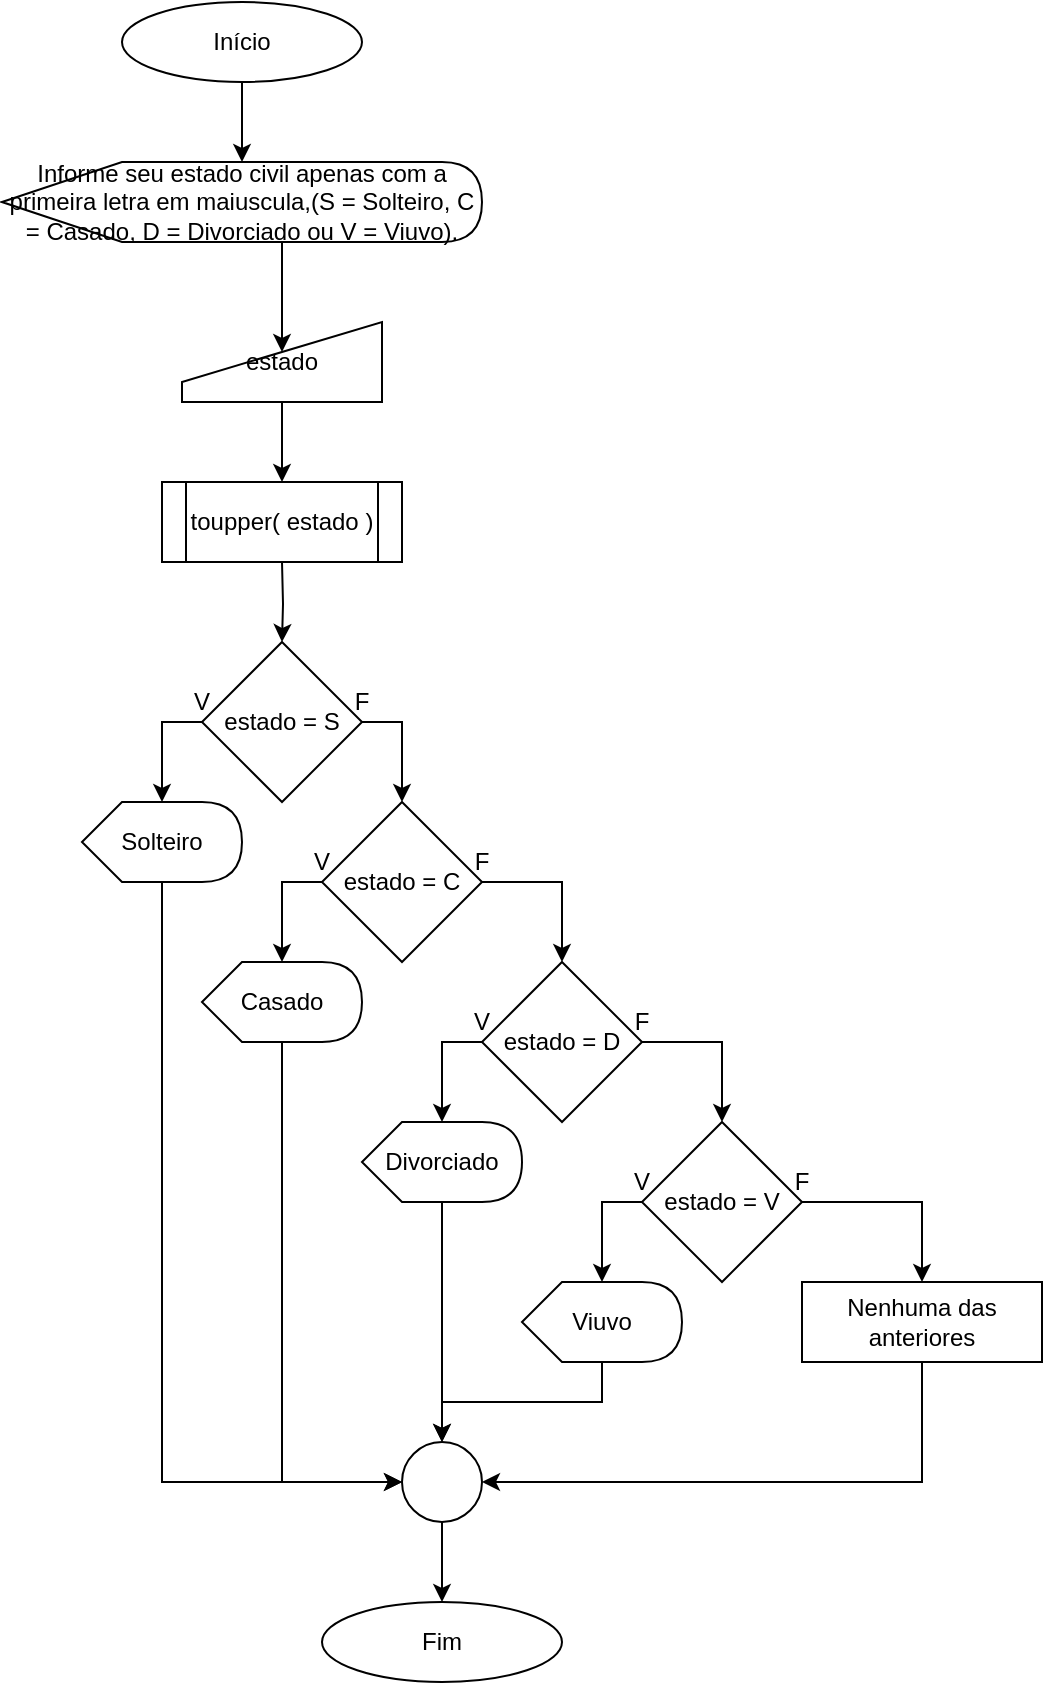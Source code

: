 <mxfile version="14.6.5" type="device"><diagram id="eR1Zb5RVLTV1uuEW3yPG" name="Page-1"><mxGraphModel dx="1108" dy="1549" grid="1" gridSize="10" guides="1" tooltips="1" connect="1" arrows="1" fold="1" page="1" pageScale="1" pageWidth="827" pageHeight="1169" math="0" shadow="0"><root><mxCell id="0"/><mxCell id="1" parent="0"/><mxCell id="b7pSza3pBghSQqpbN5Mq-29" style="edgeStyle=orthogonalEdgeStyle;rounded=0;orthogonalLoop=1;jettySize=auto;html=1;exitX=0.5;exitY=1;exitDx=0;exitDy=0;" parent="1" source="NN8kFv3UxyB4Z3Qv7Q7P-1" target="NN8kFv3UxyB4Z3Qv7Q7P-3" edge="1"><mxGeometry relative="1" as="geometry"/></mxCell><mxCell id="NN8kFv3UxyB4Z3Qv7Q7P-1" value="Início" style="ellipse;whiteSpace=wrap;html=1;" parent="1" vertex="1"><mxGeometry x="340" y="-280" width="120" height="40" as="geometry"/></mxCell><mxCell id="b7pSza3pBghSQqpbN5Mq-28" style="edgeStyle=orthogonalEdgeStyle;rounded=0;orthogonalLoop=1;jettySize=auto;html=1;exitX=0;exitY=0;exitDx=140;exitDy=40;exitPerimeter=0;entryX=0.5;entryY=0.375;entryDx=0;entryDy=0;entryPerimeter=0;" parent="1" source="NN8kFv3UxyB4Z3Qv7Q7P-3" target="NN8kFv3UxyB4Z3Qv7Q7P-5" edge="1"><mxGeometry relative="1" as="geometry"/></mxCell><mxCell id="NN8kFv3UxyB4Z3Qv7Q7P-3" value="Informe seu estado civil apenas com a primeira letra em maiuscula,(S = Solteiro, C = Casado, D = Divorciado ou V = Viuvo)." style="shape=display;whiteSpace=wrap;html=1;" parent="1" vertex="1"><mxGeometry x="280" y="-200" width="240" height="40" as="geometry"/></mxCell><mxCell id="b7pSza3pBghSQqpbN5Mq-4" style="edgeStyle=orthogonalEdgeStyle;rounded=0;orthogonalLoop=1;jettySize=auto;html=1;exitX=0.5;exitY=1;exitDx=0;exitDy=0;entryX=0.5;entryY=0;entryDx=0;entryDy=0;" parent="1" source="NN8kFv3UxyB4Z3Qv7Q7P-5" target="b7pSza3pBghSQqpbN5Mq-3" edge="1"><mxGeometry relative="1" as="geometry"/></mxCell><mxCell id="NN8kFv3UxyB4Z3Qv7Q7P-5" value="estado" style="shape=manualInput;whiteSpace=wrap;html=1;" parent="1" vertex="1"><mxGeometry x="370" y="-120" width="100" height="40" as="geometry"/></mxCell><mxCell id="NN8kFv3UxyB4Z3Qv7Q7P-32" style="edgeStyle=orthogonalEdgeStyle;rounded=0;orthogonalLoop=1;jettySize=auto;html=1;exitX=1;exitY=0.5;exitDx=0;exitDy=0;entryX=0.5;entryY=0;entryDx=0;entryDy=0;" parent="1" edge="1"><mxGeometry relative="1" as="geometry"><mxPoint x="560" y="400" as="sourcePoint"/></mxGeometry></mxCell><mxCell id="NN8kFv3UxyB4Z3Qv7Q7P-39" style="edgeStyle=orthogonalEdgeStyle;rounded=0;orthogonalLoop=1;jettySize=auto;html=1;exitX=0;exitY=0.5;exitDx=0;exitDy=0;entryX=0;entryY=0;entryDx=40;entryDy=0;entryPerimeter=0;" parent="1" edge="1"><mxGeometry relative="1" as="geometry"><mxPoint x="480" y="400" as="sourcePoint"/></mxGeometry></mxCell><mxCell id="NN8kFv3UxyB4Z3Qv7Q7P-33" style="edgeStyle=orthogonalEdgeStyle;rounded=0;orthogonalLoop=1;jettySize=auto;html=1;exitX=1;exitY=0.5;exitDx=0;exitDy=0;" parent="1" edge="1"><mxGeometry relative="1" as="geometry"><mxPoint x="640" y="480" as="sourcePoint"/></mxGeometry></mxCell><mxCell id="NN8kFv3UxyB4Z3Qv7Q7P-38" style="edgeStyle=orthogonalEdgeStyle;rounded=0;orthogonalLoop=1;jettySize=auto;html=1;exitX=0;exitY=0.5;exitDx=0;exitDy=0;entryX=0;entryY=0;entryDx=40;entryDy=0;entryPerimeter=0;" parent="1" edge="1"><mxGeometry relative="1" as="geometry"><mxPoint x="560" y="480" as="sourcePoint"/></mxGeometry></mxCell><mxCell id="NN8kFv3UxyB4Z3Qv7Q7P-37" style="edgeStyle=orthogonalEdgeStyle;rounded=0;orthogonalLoop=1;jettySize=auto;html=1;exitX=0;exitY=0.5;exitDx=0;exitDy=0;entryX=0;entryY=0;entryDx=40;entryDy=0;entryPerimeter=0;" parent="1" edge="1"><mxGeometry relative="1" as="geometry"><mxPoint x="640" y="560" as="sourcePoint"/></mxGeometry></mxCell><mxCell id="NN8kFv3UxyB4Z3Qv7Q7P-41" style="edgeStyle=orthogonalEdgeStyle;rounded=0;orthogonalLoop=1;jettySize=auto;html=1;exitX=1;exitY=0.5;exitDx=0;exitDy=0;entryX=0;entryY=0;entryDx=40;entryDy=0;entryPerimeter=0;" parent="1" edge="1"><mxGeometry relative="1" as="geometry"><mxPoint x="720" y="560" as="sourcePoint"/></mxGeometry></mxCell><mxCell id="sSCpmMaVxi6PYTEObbiI-27" style="edgeStyle=orthogonalEdgeStyle;rounded=0;orthogonalLoop=1;jettySize=auto;html=1;exitX=1;exitY=0.5;exitDx=0;exitDy=0;entryX=0;entryY=0.5;entryDx=0;entryDy=0;" parent="1" edge="1"><mxGeometry relative="1" as="geometry"><Array as="points"><mxPoint x="220" y="600"/><mxPoint x="220" y="750"/><mxPoint x="40" y="750"/><mxPoint x="40" y="320"/></Array><mxPoint x="100" y="320" as="targetPoint"/></mxGeometry></mxCell><mxCell id="ILk-ST_QnniMVwF21fKz-64" style="edgeStyle=orthogonalEdgeStyle;rounded=0;orthogonalLoop=1;jettySize=auto;html=1;exitX=1;exitY=0.5;exitDx=0;exitDy=0;entryX=0.5;entryY=0;entryDx=0;entryDy=0;" parent="1" source="ILk-ST_QnniMVwF21fKz-47" target="ILk-ST_QnniMVwF21fKz-49" edge="1"><mxGeometry relative="1" as="geometry"/></mxCell><mxCell id="b7pSza3pBghSQqpbN5Mq-12" style="edgeStyle=orthogonalEdgeStyle;rounded=0;orthogonalLoop=1;jettySize=auto;html=1;exitX=0;exitY=0.5;exitDx=0;exitDy=0;entryX=0;entryY=0;entryDx=40;entryDy=0;entryPerimeter=0;" parent="1" source="ILk-ST_QnniMVwF21fKz-47" target="b7pSza3pBghSQqpbN5Mq-11" edge="1"><mxGeometry relative="1" as="geometry"/></mxCell><mxCell id="ILk-ST_QnniMVwF21fKz-47" value="estado = S" style="rhombus;whiteSpace=wrap;html=1;" parent="1" vertex="1"><mxGeometry x="380" y="40" width="80" height="80" as="geometry"/></mxCell><mxCell id="ILk-ST_QnniMVwF21fKz-65" style="edgeStyle=orthogonalEdgeStyle;rounded=0;orthogonalLoop=1;jettySize=auto;html=1;exitX=1;exitY=0.5;exitDx=0;exitDy=0;entryX=0.5;entryY=0;entryDx=0;entryDy=0;" parent="1" source="ILk-ST_QnniMVwF21fKz-49" target="ILk-ST_QnniMVwF21fKz-51" edge="1"><mxGeometry relative="1" as="geometry"/></mxCell><mxCell id="b7pSza3pBghSQqpbN5Mq-14" style="edgeStyle=orthogonalEdgeStyle;rounded=0;orthogonalLoop=1;jettySize=auto;html=1;exitX=0;exitY=0.5;exitDx=0;exitDy=0;entryX=0;entryY=0;entryDx=40;entryDy=0;entryPerimeter=0;" parent="1" source="ILk-ST_QnniMVwF21fKz-49" target="b7pSza3pBghSQqpbN5Mq-13" edge="1"><mxGeometry relative="1" as="geometry"/></mxCell><mxCell id="ILk-ST_QnniMVwF21fKz-49" value="estado = C" style="rhombus;whiteSpace=wrap;html=1;" parent="1" vertex="1"><mxGeometry x="440" y="120" width="80" height="80" as="geometry"/></mxCell><mxCell id="b7pSza3pBghSQqpbN5Mq-7" style="edgeStyle=orthogonalEdgeStyle;rounded=0;orthogonalLoop=1;jettySize=auto;html=1;exitX=1;exitY=0.5;exitDx=0;exitDy=0;entryX=0.5;entryY=0;entryDx=0;entryDy=0;" parent="1" source="ILk-ST_QnniMVwF21fKz-51" target="b7pSza3pBghSQqpbN5Mq-5" edge="1"><mxGeometry relative="1" as="geometry"/></mxCell><mxCell id="b7pSza3pBghSQqpbN5Mq-17" style="edgeStyle=orthogonalEdgeStyle;rounded=0;orthogonalLoop=1;jettySize=auto;html=1;exitX=0;exitY=0.5;exitDx=0;exitDy=0;entryX=0;entryY=0;entryDx=40;entryDy=0;entryPerimeter=0;" parent="1" source="ILk-ST_QnniMVwF21fKz-51" target="b7pSza3pBghSQqpbN5Mq-16" edge="1"><mxGeometry relative="1" as="geometry"/></mxCell><mxCell id="ILk-ST_QnniMVwF21fKz-51" value="estado = D" style="rhombus;whiteSpace=wrap;html=1;" parent="1" vertex="1"><mxGeometry x="520" y="200" width="80" height="80" as="geometry"/></mxCell><mxCell id="b7pSza3pBghSQqpbN5Mq-22" style="edgeStyle=orthogonalEdgeStyle;rounded=0;orthogonalLoop=1;jettySize=auto;html=1;exitX=0.5;exitY=1;exitDx=0;exitDy=0;entryX=1;entryY=0.5;entryDx=0;entryDy=0;" parent="1" source="ILk-ST_QnniMVwF21fKz-55" target="b7pSza3pBghSQqpbN5Mq-21" edge="1"><mxGeometry relative="1" as="geometry"/></mxCell><mxCell id="ILk-ST_QnniMVwF21fKz-55" value="Nenhuma das anteriores" style="rounded=0;whiteSpace=wrap;html=1;" parent="1" vertex="1"><mxGeometry x="680" y="360" width="120" height="40" as="geometry"/></mxCell><mxCell id="ILk-ST_QnniMVwF21fKz-60" value="V" style="text;html=1;strokeColor=none;fillColor=none;align=center;verticalAlign=middle;whiteSpace=wrap;rounded=0;" parent="1" vertex="1"><mxGeometry x="360" y="60" width="40" height="20" as="geometry"/></mxCell><mxCell id="ILk-ST_QnniMVwF21fKz-61" value="V" style="text;html=1;strokeColor=none;fillColor=none;align=center;verticalAlign=middle;whiteSpace=wrap;rounded=0;" parent="1" vertex="1"><mxGeometry x="420" y="140" width="40" height="20" as="geometry"/></mxCell><mxCell id="ILk-ST_QnniMVwF21fKz-62" value="V" style="text;html=1;strokeColor=none;fillColor=none;align=center;verticalAlign=middle;whiteSpace=wrap;rounded=0;" parent="1" vertex="1"><mxGeometry x="500" y="220" width="40" height="20" as="geometry"/></mxCell><mxCell id="ILk-ST_QnniMVwF21fKz-67" value="F" style="text;html=1;strokeColor=none;fillColor=none;align=center;verticalAlign=middle;whiteSpace=wrap;rounded=0;" parent="1" vertex="1"><mxGeometry x="440" y="60" width="40" height="20" as="geometry"/></mxCell><mxCell id="ILk-ST_QnniMVwF21fKz-68" value="F" style="text;html=1;strokeColor=none;fillColor=none;align=center;verticalAlign=middle;whiteSpace=wrap;rounded=0;" parent="1" vertex="1"><mxGeometry x="500" y="140" width="40" height="20" as="geometry"/></mxCell><mxCell id="ILk-ST_QnniMVwF21fKz-69" value="F" style="text;html=1;strokeColor=none;fillColor=none;align=center;verticalAlign=middle;whiteSpace=wrap;rounded=0;" parent="1" vertex="1"><mxGeometry x="580" y="220" width="40" height="20" as="geometry"/></mxCell><mxCell id="ILk-ST_QnniMVwF21fKz-82" value="Fim" style="ellipse;whiteSpace=wrap;html=1;" parent="1" vertex="1"><mxGeometry x="440" y="520" width="120" height="40" as="geometry"/></mxCell><mxCell id="W9XGq4ZpZ86Sj935mL_d-3" style="edgeStyle=orthogonalEdgeStyle;rounded=0;orthogonalLoop=1;jettySize=auto;html=1;exitX=0.5;exitY=1;exitDx=0;exitDy=0;entryX=0.5;entryY=0;entryDx=0;entryDy=0;" parent="1" target="ILk-ST_QnniMVwF21fKz-47" edge="1"><mxGeometry relative="1" as="geometry"><mxPoint x="420" as="sourcePoint"/></mxGeometry></mxCell><mxCell id="b7pSza3pBghSQqpbN5Mq-3" value="toupper( estado )" style="shape=process;whiteSpace=wrap;html=1;backgroundOutline=1;" parent="1" vertex="1"><mxGeometry x="360" y="-40" width="120" height="40" as="geometry"/></mxCell><mxCell id="b7pSza3pBghSQqpbN5Mq-8" style="edgeStyle=orthogonalEdgeStyle;rounded=0;orthogonalLoop=1;jettySize=auto;html=1;exitX=1;exitY=0.5;exitDx=0;exitDy=0;entryX=0.5;entryY=0;entryDx=0;entryDy=0;" parent="1" source="b7pSza3pBghSQqpbN5Mq-5" target="ILk-ST_QnniMVwF21fKz-55" edge="1"><mxGeometry relative="1" as="geometry"/></mxCell><mxCell id="b7pSza3pBghSQqpbN5Mq-20" style="edgeStyle=orthogonalEdgeStyle;rounded=0;orthogonalLoop=1;jettySize=auto;html=1;exitX=0;exitY=0.5;exitDx=0;exitDy=0;entryX=0;entryY=0;entryDx=40;entryDy=0;entryPerimeter=0;" parent="1" source="b7pSza3pBghSQqpbN5Mq-5" target="b7pSza3pBghSQqpbN5Mq-18" edge="1"><mxGeometry relative="1" as="geometry"/></mxCell><mxCell id="b7pSza3pBghSQqpbN5Mq-5" value="estado = V" style="rhombus;whiteSpace=wrap;html=1;" parent="1" vertex="1"><mxGeometry x="600" y="280" width="80" height="80" as="geometry"/></mxCell><mxCell id="b7pSza3pBghSQqpbN5Mq-9" value="F" style="text;html=1;strokeColor=none;fillColor=none;align=center;verticalAlign=middle;whiteSpace=wrap;rounded=0;" parent="1" vertex="1"><mxGeometry x="660" y="300" width="40" height="20" as="geometry"/></mxCell><mxCell id="b7pSza3pBghSQqpbN5Mq-10" value="V" style="text;html=1;strokeColor=none;fillColor=none;align=center;verticalAlign=middle;whiteSpace=wrap;rounded=0;" parent="1" vertex="1"><mxGeometry x="580" y="300" width="40" height="20" as="geometry"/></mxCell><mxCell id="b7pSza3pBghSQqpbN5Mq-26" style="edgeStyle=orthogonalEdgeStyle;rounded=0;orthogonalLoop=1;jettySize=auto;html=1;exitX=0;exitY=0;exitDx=40;exitDy=40;exitPerimeter=0;entryX=0;entryY=0.5;entryDx=0;entryDy=0;" parent="1" source="b7pSza3pBghSQqpbN5Mq-11" target="b7pSza3pBghSQqpbN5Mq-21" edge="1"><mxGeometry relative="1" as="geometry"/></mxCell><mxCell id="b7pSza3pBghSQqpbN5Mq-11" value="Solteiro" style="shape=display;whiteSpace=wrap;html=1;" parent="1" vertex="1"><mxGeometry x="320" y="120" width="80" height="40" as="geometry"/></mxCell><mxCell id="b7pSza3pBghSQqpbN5Mq-25" style="edgeStyle=orthogonalEdgeStyle;rounded=0;orthogonalLoop=1;jettySize=auto;html=1;exitX=0;exitY=0;exitDx=40;exitDy=40;exitPerimeter=0;entryX=0;entryY=0.5;entryDx=0;entryDy=0;" parent="1" source="b7pSza3pBghSQqpbN5Mq-13" target="b7pSza3pBghSQqpbN5Mq-21" edge="1"><mxGeometry relative="1" as="geometry"/></mxCell><mxCell id="b7pSza3pBghSQqpbN5Mq-13" value="Casado" style="shape=display;whiteSpace=wrap;html=1;" parent="1" vertex="1"><mxGeometry x="380" y="200" width="80" height="40" as="geometry"/></mxCell><mxCell id="b7pSza3pBghSQqpbN5Mq-24" style="edgeStyle=orthogonalEdgeStyle;rounded=0;orthogonalLoop=1;jettySize=auto;html=1;exitX=0;exitY=0;exitDx=40;exitDy=40;exitPerimeter=0;" parent="1" source="b7pSza3pBghSQqpbN5Mq-16" edge="1"><mxGeometry relative="1" as="geometry"><mxPoint x="500" y="440" as="targetPoint"/></mxGeometry></mxCell><mxCell id="b7pSza3pBghSQqpbN5Mq-16" value="Divorciado" style="shape=display;whiteSpace=wrap;html=1;" parent="1" vertex="1"><mxGeometry x="460" y="280" width="80" height="40" as="geometry"/></mxCell><mxCell id="b7pSza3pBghSQqpbN5Mq-23" style="edgeStyle=orthogonalEdgeStyle;rounded=0;orthogonalLoop=1;jettySize=auto;html=1;exitX=0;exitY=0;exitDx=40;exitDy=40;exitPerimeter=0;entryX=0.5;entryY=0;entryDx=0;entryDy=0;" parent="1" source="b7pSza3pBghSQqpbN5Mq-18" target="b7pSza3pBghSQqpbN5Mq-21" edge="1"><mxGeometry relative="1" as="geometry"/></mxCell><mxCell id="b7pSza3pBghSQqpbN5Mq-18" value="Viuvo" style="shape=display;whiteSpace=wrap;html=1;" parent="1" vertex="1"><mxGeometry x="540" y="360" width="80" height="40" as="geometry"/></mxCell><mxCell id="b7pSza3pBghSQqpbN5Mq-27" style="edgeStyle=orthogonalEdgeStyle;rounded=0;orthogonalLoop=1;jettySize=auto;html=1;exitX=0.5;exitY=1;exitDx=0;exitDy=0;entryX=0.5;entryY=0;entryDx=0;entryDy=0;" parent="1" source="b7pSza3pBghSQqpbN5Mq-21" target="ILk-ST_QnniMVwF21fKz-82" edge="1"><mxGeometry relative="1" as="geometry"/></mxCell><mxCell id="b7pSza3pBghSQqpbN5Mq-21" value="" style="ellipse;whiteSpace=wrap;html=1;aspect=fixed;" parent="1" vertex="1"><mxGeometry x="480" y="440" width="40" height="40" as="geometry"/></mxCell></root></mxGraphModel></diagram></mxfile>